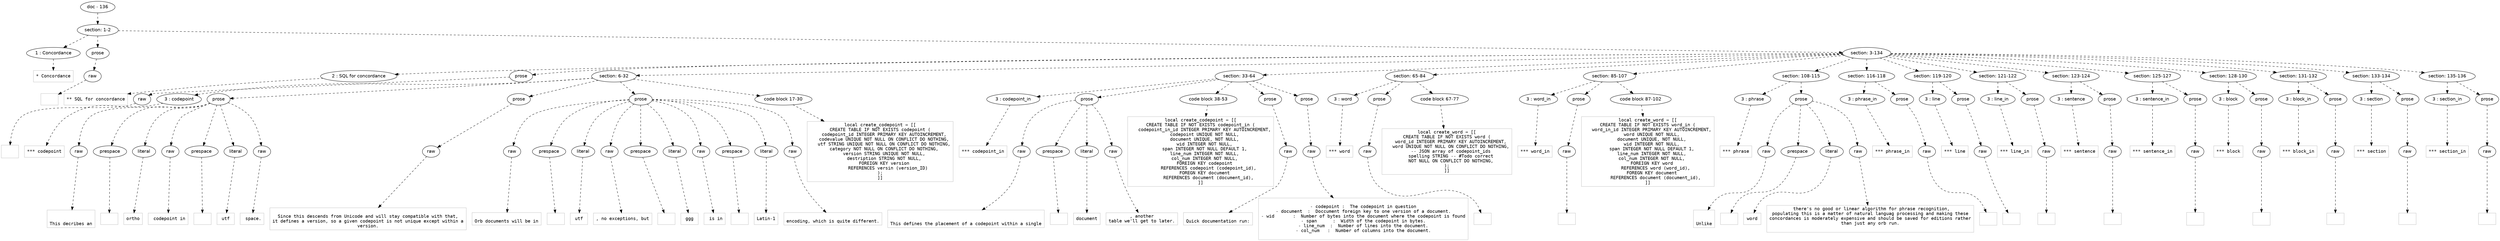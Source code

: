 digraph lpegNode {

node [fontname=Helvetica]
edge [style=dashed]

doc_0 [label="doc - 136"]


doc_0 -> { section_1}
{rank=same; section_1}

section_1 [label="section: 1-2"]


// END RANK doc_0

section_1 -> { header_2 prose_3 section_4}
{rank=same; header_2 prose_3 section_4}

header_2 [label="1 : Concordance"]

prose_3 [label="prose"]

section_4 [label="section: 3-134"]


// END RANK section_1

header_2 -> leaf_5
leaf_5  [color=Gray,shape=rectangle,fontname=Inconsolata,label="* Concordance"]
// END RANK header_2

prose_3 -> { raw_6}
{rank=same; raw_6}

raw_6 [label="raw"]


// END RANK prose_3

raw_6 -> leaf_7
leaf_7  [color=Gray,shape=rectangle,fontname=Inconsolata,label="
"]
// END RANK raw_6

section_4 -> { header_8 prose_9 section_10 section_11 section_12 section_13 section_14 section_15 section_16 section_17 section_18 section_19 section_20 section_21 section_22 section_23}
{rank=same; header_8 prose_9 section_10 section_11 section_12 section_13 section_14 section_15 section_16 section_17 section_18 section_19 section_20 section_21 section_22 section_23}

header_8 [label="2 : SQL for concordance"]

prose_9 [label="prose"]

section_10 [label="section: 6-32"]

section_11 [label="section: 33-64"]

section_12 [label="section: 65-84"]

section_13 [label="section: 85-107"]

section_14 [label="section: 108-115"]

section_15 [label="section: 116-118"]

section_16 [label="section: 119-120"]

section_17 [label="section: 121-122"]

section_18 [label="section: 123-124"]

section_19 [label="section: 125-127"]

section_20 [label="section: 128-130"]

section_21 [label="section: 131-132"]

section_22 [label="section: 133-134"]

section_23 [label="section: 135-136"]


// END RANK section_4

header_8 -> leaf_24
leaf_24  [color=Gray,shape=rectangle,fontname=Inconsolata,label="** SQL for concordance"]
// END RANK header_8

prose_9 -> { raw_25}
{rank=same; raw_25}

raw_25 [label="raw"]


// END RANK prose_9

raw_25 -> leaf_26
leaf_26  [color=Gray,shape=rectangle,fontname=Inconsolata,label="

"]
// END RANK raw_25

section_10 -> { header_27 prose_28 prose_29 prose_30 codeblock_31}
{rank=same; header_27 prose_28 prose_29 prose_30 codeblock_31}

header_27 [label="3 : codepoint"]

prose_28 [label="prose"]

prose_29 [label="prose"]

prose_30 [label="prose"]

codeblock_31 [label="code block 17-30"]


// END RANK section_10

header_27 -> leaf_32
leaf_32  [color=Gray,shape=rectangle,fontname=Inconsolata,label="*** codepoint"]
// END RANK header_27

prose_28 -> { raw_33 prespace_34 literal_35 raw_36 prespace_37 literal_38 raw_39}
{rank=same; raw_33 prespace_34 literal_35 raw_36 prespace_37 literal_38 raw_39}

raw_33 [label="raw"]

prespace_34 [label="prespace"]

literal_35 [label="literal"]

raw_36 [label="raw"]

prespace_37 [label="prespace"]

literal_38 [label="literal"]

raw_39 [label="raw"]


// END RANK prose_28

raw_33 -> leaf_40
leaf_40  [color=Gray,shape=rectangle,fontname=Inconsolata,label="

This decribes an"]
// END RANK raw_33

prespace_34 -> leaf_41
leaf_41  [color=Gray,shape=rectangle,fontname=Inconsolata,label=" "]
// END RANK prespace_34

literal_35 -> leaf_42
leaf_42  [color=Gray,shape=rectangle,fontname=Inconsolata,label="ortho"]
// END RANK literal_35

raw_36 -> leaf_43
leaf_43  [color=Gray,shape=rectangle,fontname=Inconsolata,label=" codepoint in"]
// END RANK raw_36

prespace_37 -> leaf_44
leaf_44  [color=Gray,shape=rectangle,fontname=Inconsolata,label=" "]
// END RANK prespace_37

literal_38 -> leaf_45
leaf_45  [color=Gray,shape=rectangle,fontname=Inconsolata,label="utf"]
// END RANK literal_38

raw_39 -> leaf_46
leaf_46  [color=Gray,shape=rectangle,fontname=Inconsolata,label=" space.
"]
// END RANK raw_39

prose_29 -> { raw_47}
{rank=same; raw_47}

raw_47 [label="raw"]


// END RANK prose_29

raw_47 -> leaf_48
leaf_48  [color=Gray,shape=rectangle,fontname=Inconsolata,label="
Since this descends from Unicode and will stay compatible with that,
it defines a version, so a given codepoint is not unique except within a
version.
"]
// END RANK raw_47

prose_30 -> { raw_49 prespace_50 literal_51 raw_52 prespace_53 literal_54 raw_55 prespace_56 literal_57 raw_58}
{rank=same; raw_49 prespace_50 literal_51 raw_52 prespace_53 literal_54 raw_55 prespace_56 literal_57 raw_58}

raw_49 [label="raw"]

prespace_50 [label="prespace"]

literal_51 [label="literal"]

raw_52 [label="raw"]

prespace_53 [label="prespace"]

literal_54 [label="literal"]

raw_55 [label="raw"]

prespace_56 [label="prespace"]

literal_57 [label="literal"]

raw_58 [label="raw"]


// END RANK prose_30

raw_49 -> leaf_59
leaf_59  [color=Gray,shape=rectangle,fontname=Inconsolata,label="
Orb documents will be in"]
// END RANK raw_49

prespace_50 -> leaf_60
leaf_60  [color=Gray,shape=rectangle,fontname=Inconsolata,label=" "]
// END RANK prespace_50

literal_51 -> leaf_61
leaf_61  [color=Gray,shape=rectangle,fontname=Inconsolata,label="utf"]
// END RANK literal_51

raw_52 -> leaf_62
leaf_62  [color=Gray,shape=rectangle,fontname=Inconsolata,label=", no exceptions, but"]
// END RANK raw_52

prespace_53 -> leaf_63
leaf_63  [color=Gray,shape=rectangle,fontname=Inconsolata,label=" "]
// END RANK prespace_53

literal_54 -> leaf_64
leaf_64  [color=Gray,shape=rectangle,fontname=Inconsolata,label="ggg"]
// END RANK literal_54

raw_55 -> leaf_65
leaf_65  [color=Gray,shape=rectangle,fontname=Inconsolata,label=" is in"]
// END RANK raw_55

prespace_56 -> leaf_66
leaf_66  [color=Gray,shape=rectangle,fontname=Inconsolata,label=" "]
// END RANK prespace_56

literal_57 -> leaf_67
leaf_67  [color=Gray,shape=rectangle,fontname=Inconsolata,label="Latin-1"]
// END RANK literal_57

raw_58 -> leaf_68
leaf_68  [color=Gray,shape=rectangle,fontname=Inconsolata,label="
encoding, which is quite different.
"]
// END RANK raw_58

codeblock_31 -> leaf_69
leaf_69  [color=Gray,shape=rectangle,fontname=Inconsolata,label="local create_codepoint = [[
CREATE TABLE IF NOT EXISTS codepoint (
   codepoint_id INTEGER PRIMARY KEY AUTOINCREMENT,
   codevalue UNIQUE NOT NULL ON CONFLICT DO NOTHING,
   utf STRING UNIQUE NOT NULL ON CONFLICT DO NOTHING,
   category NOT NULL ON CONFLICT DO NOTHING,
   version STRING UNIQUE NOT NULL,
   destription STRING NOT NULL,
   FOREIGN KEY version
      REFERENCES versin (version_ID)
);
]]"]
// END RANK codeblock_31

section_11 -> { header_70 prose_71 codeblock_72 prose_73 prose_74}
{rank=same; header_70 prose_71 codeblock_72 prose_73 prose_74}

header_70 [label="3 : codepoint_in"]

prose_71 [label="prose"]

codeblock_72 [label="code block 38-53"]

prose_73 [label="prose"]

prose_74 [label="prose"]


// END RANK section_11

header_70 -> leaf_75
leaf_75  [color=Gray,shape=rectangle,fontname=Inconsolata,label="*** codepoint_in"]
// END RANK header_70

prose_71 -> { raw_76 prespace_77 literal_78 raw_79}
{rank=same; raw_76 prespace_77 literal_78 raw_79}

raw_76 [label="raw"]

prespace_77 [label="prespace"]

literal_78 [label="literal"]

raw_79 [label="raw"]


// END RANK prose_71

raw_76 -> leaf_80
leaf_80  [color=Gray,shape=rectangle,fontname=Inconsolata,label="

This defines the placement of a codepoint within a single"]
// END RANK raw_76

prespace_77 -> leaf_81
leaf_81  [color=Gray,shape=rectangle,fontname=Inconsolata,label=" "]
// END RANK prespace_77

literal_78 -> leaf_82
leaf_82  [color=Gray,shape=rectangle,fontname=Inconsolata,label="document"]
// END RANK literal_78

raw_79 -> leaf_83
leaf_83  [color=Gray,shape=rectangle,fontname=Inconsolata,label=", another
table we'll get to later.
"]
// END RANK raw_79

codeblock_72 -> leaf_84
leaf_84  [color=Gray,shape=rectangle,fontname=Inconsolata,label="local create_codepoint = [[
CREATE TABLE IF NOT EXISTS codepoint_in (
   codepoint_in_id INTEGER PRIMARY KEY AUTOINCREMENT,
   codepoint UNIQUE NOT NULL,
   document UNIQUE, NOT NULL,
   wid INTEGER NOT NULL,
   span INTEGER NOT NULL DEFAULT 1,
   line_num INTEGER NOT NULL,
   col_num INTEGER NOT NULL,
   FOREIGN KEY codepoint
      REFERENCES codepoint (codepoint_id),
   FOREGN KEY document
      REFERENCES document (document_id),
]]"]
// END RANK codeblock_72

prose_73 -> { raw_85}
{rank=same; raw_85}

raw_85 [label="raw"]


// END RANK prose_73

raw_85 -> leaf_86
leaf_86  [color=Gray,shape=rectangle,fontname=Inconsolata,label="
Quick documentation run:
"]
// END RANK raw_85

prose_74 -> { raw_87}
{rank=same; raw_87}

raw_87 [label="raw"]


// END RANK prose_74

raw_87 -> leaf_88
leaf_88  [color=Gray,shape=rectangle,fontname=Inconsolata,label="
- codepoint :  The codepoint in question
- document  :  Doccument foreign key to one version of a document.
- wid       :  Number of bytes into the document where the codepoint is found
- span      :  Width of the codepoint in bytes.
- line_num  :  Number of lines into the document.
- col_num   :  Number of columns into the document.

"]
// END RANK raw_87

section_12 -> { header_89 prose_90 codeblock_91}
{rank=same; header_89 prose_90 codeblock_91}

header_89 [label="3 : word"]

prose_90 [label="prose"]

codeblock_91 [label="code block 67-77"]


// END RANK section_12

header_89 -> leaf_92
leaf_92  [color=Gray,shape=rectangle,fontname=Inconsolata,label="*** word"]
// END RANK header_89

prose_90 -> { raw_93}
{rank=same; raw_93}

raw_93 [label="raw"]


// END RANK prose_90

raw_93 -> leaf_94
leaf_94  [color=Gray,shape=rectangle,fontname=Inconsolata,label="
"]
// END RANK raw_93

codeblock_91 -> leaf_95
leaf_95  [color=Gray,shape=rectangle,fontname=Inconsolata,label="local create_word = [[
CREATE TABLE IF NOT EXISTS word (
   word_id INTEGER PRIMARY KEY AUTOINCREMENT,
   word UNIQUE NOT NULL ON CONFLICT DO NOTHING,
   -- JSON array of codepoint_ids
   spelling STRING -- #Todo correct
   NOT NULL ON CONFLICT DO NOTHING,
);
]]"]
// END RANK codeblock_91

section_13 -> { header_96 prose_97 codeblock_98}
{rank=same; header_96 prose_97 codeblock_98}

header_96 [label="3 : word_in"]

prose_97 [label="prose"]

codeblock_98 [label="code block 87-102"]


// END RANK section_13

header_96 -> leaf_99
leaf_99  [color=Gray,shape=rectangle,fontname=Inconsolata,label="*** word_in"]
// END RANK header_96

prose_97 -> { raw_100}
{rank=same; raw_100}

raw_100 [label="raw"]


// END RANK prose_97

raw_100 -> leaf_101
leaf_101  [color=Gray,shape=rectangle,fontname=Inconsolata,label="
"]
// END RANK raw_100

codeblock_98 -> leaf_102
leaf_102  [color=Gray,shape=rectangle,fontname=Inconsolata,label="local create_word = [[
CREATE TABLE IF NOT EXISTS word_in (
   word_in_id INTEGER PRIMARY KEY AUTOINCREMENT,
   word UNIQUE NOT NULL,
   document UNIQUE, NOT NULL,
   wid INTEGER NOT NULL,
   span INTEGER NOT NULL DEFAULT 1,
   line_num INTEGER NOT NULL,
   col_num INTEGER NOT NULL,
   FOREIGN KEY word
      REFERENCES word (word_id),
   FOREGN KEY document
      REFERENCES document (document_id),
]]"]
// END RANK codeblock_98

section_14 -> { header_103 prose_104}
{rank=same; header_103 prose_104}

header_103 [label="3 : phrase"]

prose_104 [label="prose"]


// END RANK section_14

header_103 -> leaf_105
leaf_105  [color=Gray,shape=rectangle,fontname=Inconsolata,label="*** phrase"]
// END RANK header_103

prose_104 -> { raw_106 prespace_107 literal_108 raw_109}
{rank=same; raw_106 prespace_107 literal_108 raw_109}

raw_106 [label="raw"]

prespace_107 [label="prespace"]

literal_108 [label="literal"]

raw_109 [label="raw"]


// END RANK prose_104

raw_106 -> leaf_110
leaf_110  [color=Gray,shape=rectangle,fontname=Inconsolata,label="

Unlike"]
// END RANK raw_106

prespace_107 -> leaf_111
leaf_111  [color=Gray,shape=rectangle,fontname=Inconsolata,label=" "]
// END RANK prespace_107

literal_108 -> leaf_112
leaf_112  [color=Gray,shape=rectangle,fontname=Inconsolata,label="word"]
// END RANK literal_108

raw_109 -> leaf_113
leaf_113  [color=Gray,shape=rectangle,fontname=Inconsolata,label=" there's no good or linear algorithm for phrase recognition,
populating this is a matter of natural languag processing and making these
concordances is moderately expensive and should be saved for editions rather
than just any orb run.

"]
// END RANK raw_109

section_15 -> { header_114 prose_115}
{rank=same; header_114 prose_115}

header_114 [label="3 : phrase_in"]

prose_115 [label="prose"]


// END RANK section_15

header_114 -> leaf_116
leaf_116  [color=Gray,shape=rectangle,fontname=Inconsolata,label="*** phrase_in"]
// END RANK header_114

prose_115 -> { raw_117}
{rank=same; raw_117}

raw_117 [label="raw"]


// END RANK prose_115

raw_117 -> leaf_118
leaf_118  [color=Gray,shape=rectangle,fontname=Inconsolata,label="

"]
// END RANK raw_117

section_16 -> { header_119 prose_120}
{rank=same; header_119 prose_120}

header_119 [label="3 : line"]

prose_120 [label="prose"]


// END RANK section_16

header_119 -> leaf_121
leaf_121  [color=Gray,shape=rectangle,fontname=Inconsolata,label="*** line"]
// END RANK header_119

prose_120 -> { raw_122}
{rank=same; raw_122}

raw_122 [label="raw"]


// END RANK prose_120

raw_122 -> leaf_123
leaf_123  [color=Gray,shape=rectangle,fontname=Inconsolata,label="
"]
// END RANK raw_122

section_17 -> { header_124 prose_125}
{rank=same; header_124 prose_125}

header_124 [label="3 : line_in"]

prose_125 [label="prose"]


// END RANK section_17

header_124 -> leaf_126
leaf_126  [color=Gray,shape=rectangle,fontname=Inconsolata,label="*** line_in"]
// END RANK header_124

prose_125 -> { raw_127}
{rank=same; raw_127}

raw_127 [label="raw"]


// END RANK prose_125

raw_127 -> leaf_128
leaf_128  [color=Gray,shape=rectangle,fontname=Inconsolata,label="
"]
// END RANK raw_127

section_18 -> { header_129 prose_130}
{rank=same; header_129 prose_130}

header_129 [label="3 : sentence"]

prose_130 [label="prose"]


// END RANK section_18

header_129 -> leaf_131
leaf_131  [color=Gray,shape=rectangle,fontname=Inconsolata,label="*** sentence"]
// END RANK header_129

prose_130 -> { raw_132}
{rank=same; raw_132}

raw_132 [label="raw"]


// END RANK prose_130

raw_132 -> leaf_133
leaf_133  [color=Gray,shape=rectangle,fontname=Inconsolata,label="
"]
// END RANK raw_132

section_19 -> { header_134 prose_135}
{rank=same; header_134 prose_135}

header_134 [label="3 : sentence_in"]

prose_135 [label="prose"]


// END RANK section_19

header_134 -> leaf_136
leaf_136  [color=Gray,shape=rectangle,fontname=Inconsolata,label="*** sentence_in"]
// END RANK header_134

prose_135 -> { raw_137}
{rank=same; raw_137}

raw_137 [label="raw"]


// END RANK prose_135

raw_137 -> leaf_138
leaf_138  [color=Gray,shape=rectangle,fontname=Inconsolata,label="

"]
// END RANK raw_137

section_20 -> { header_139 prose_140}
{rank=same; header_139 prose_140}

header_139 [label="3 : block"]

prose_140 [label="prose"]


// END RANK section_20

header_139 -> leaf_141
leaf_141  [color=Gray,shape=rectangle,fontname=Inconsolata,label="*** block"]
// END RANK header_139

prose_140 -> { raw_142}
{rank=same; raw_142}

raw_142 [label="raw"]


// END RANK prose_140

raw_142 -> leaf_143
leaf_143  [color=Gray,shape=rectangle,fontname=Inconsolata,label="

"]
// END RANK raw_142

section_21 -> { header_144 prose_145}
{rank=same; header_144 prose_145}

header_144 [label="3 : block_in"]

prose_145 [label="prose"]


// END RANK section_21

header_144 -> leaf_146
leaf_146  [color=Gray,shape=rectangle,fontname=Inconsolata,label="*** block_in"]
// END RANK header_144

prose_145 -> { raw_147}
{rank=same; raw_147}

raw_147 [label="raw"]


// END RANK prose_145

raw_147 -> leaf_148
leaf_148  [color=Gray,shape=rectangle,fontname=Inconsolata,label="
"]
// END RANK raw_147

section_22 -> { header_149 prose_150}
{rank=same; header_149 prose_150}

header_149 [label="3 : section"]

prose_150 [label="prose"]


// END RANK section_22

header_149 -> leaf_151
leaf_151  [color=Gray,shape=rectangle,fontname=Inconsolata,label="*** section"]
// END RANK header_149

prose_150 -> { raw_152}
{rank=same; raw_152}

raw_152 [label="raw"]


// END RANK prose_150

raw_152 -> leaf_153
leaf_153  [color=Gray,shape=rectangle,fontname=Inconsolata,label="
"]
// END RANK raw_152

section_23 -> { header_154 prose_155}
{rank=same; header_154 prose_155}

header_154 [label="3 : section_in"]

prose_155 [label="prose"]


// END RANK section_23

header_154 -> leaf_156
leaf_156  [color=Gray,shape=rectangle,fontname=Inconsolata,label="*** section_in"]
// END RANK header_154

prose_155 -> { raw_157}
{rank=same; raw_157}

raw_157 [label="raw"]


// END RANK prose_155

raw_157 -> leaf_158
leaf_158  [color=Gray,shape=rectangle,fontname=Inconsolata,label="
"]
// END RANK raw_157


}
